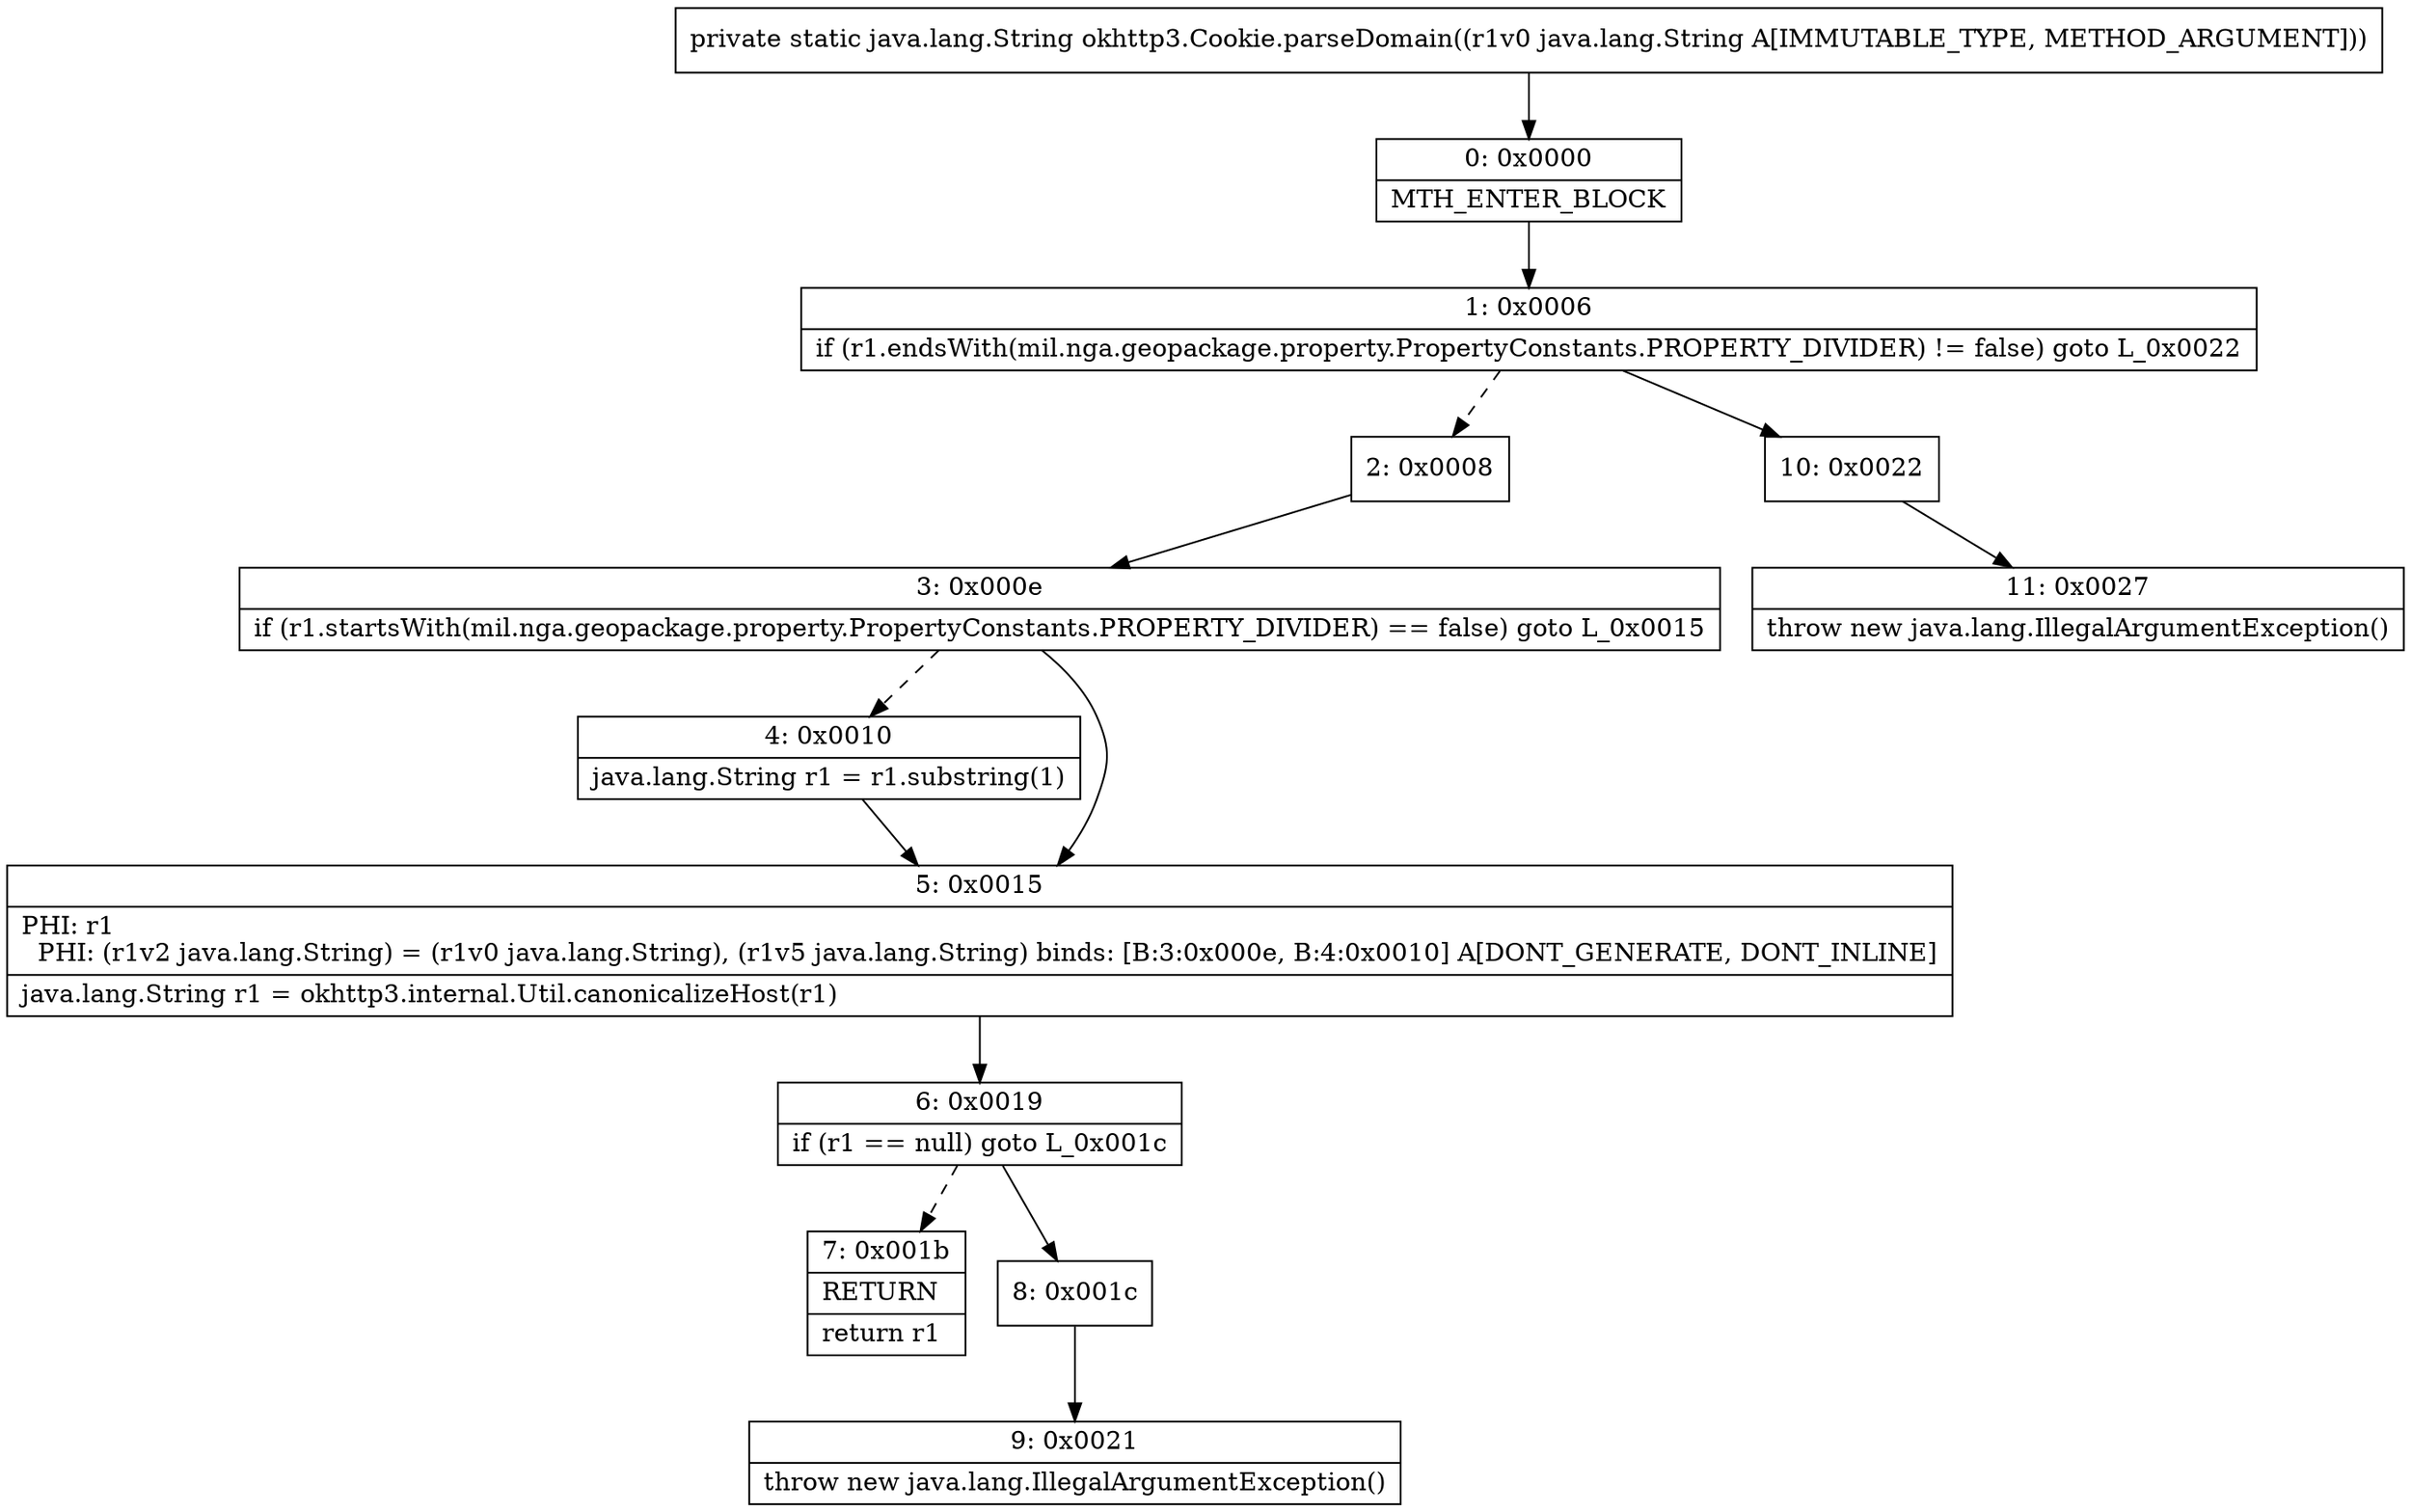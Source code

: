 digraph "CFG forokhttp3.Cookie.parseDomain(Ljava\/lang\/String;)Ljava\/lang\/String;" {
Node_0 [shape=record,label="{0\:\ 0x0000|MTH_ENTER_BLOCK\l}"];
Node_1 [shape=record,label="{1\:\ 0x0006|if (r1.endsWith(mil.nga.geopackage.property.PropertyConstants.PROPERTY_DIVIDER) != false) goto L_0x0022\l}"];
Node_2 [shape=record,label="{2\:\ 0x0008}"];
Node_3 [shape=record,label="{3\:\ 0x000e|if (r1.startsWith(mil.nga.geopackage.property.PropertyConstants.PROPERTY_DIVIDER) == false) goto L_0x0015\l}"];
Node_4 [shape=record,label="{4\:\ 0x0010|java.lang.String r1 = r1.substring(1)\l}"];
Node_5 [shape=record,label="{5\:\ 0x0015|PHI: r1 \l  PHI: (r1v2 java.lang.String) = (r1v0 java.lang.String), (r1v5 java.lang.String) binds: [B:3:0x000e, B:4:0x0010] A[DONT_GENERATE, DONT_INLINE]\l|java.lang.String r1 = okhttp3.internal.Util.canonicalizeHost(r1)\l}"];
Node_6 [shape=record,label="{6\:\ 0x0019|if (r1 == null) goto L_0x001c\l}"];
Node_7 [shape=record,label="{7\:\ 0x001b|RETURN\l|return r1\l}"];
Node_8 [shape=record,label="{8\:\ 0x001c}"];
Node_9 [shape=record,label="{9\:\ 0x0021|throw new java.lang.IllegalArgumentException()\l}"];
Node_10 [shape=record,label="{10\:\ 0x0022}"];
Node_11 [shape=record,label="{11\:\ 0x0027|throw new java.lang.IllegalArgumentException()\l}"];
MethodNode[shape=record,label="{private static java.lang.String okhttp3.Cookie.parseDomain((r1v0 java.lang.String A[IMMUTABLE_TYPE, METHOD_ARGUMENT])) }"];
MethodNode -> Node_0;
Node_0 -> Node_1;
Node_1 -> Node_2[style=dashed];
Node_1 -> Node_10;
Node_2 -> Node_3;
Node_3 -> Node_4[style=dashed];
Node_3 -> Node_5;
Node_4 -> Node_5;
Node_5 -> Node_6;
Node_6 -> Node_7[style=dashed];
Node_6 -> Node_8;
Node_8 -> Node_9;
Node_10 -> Node_11;
}

